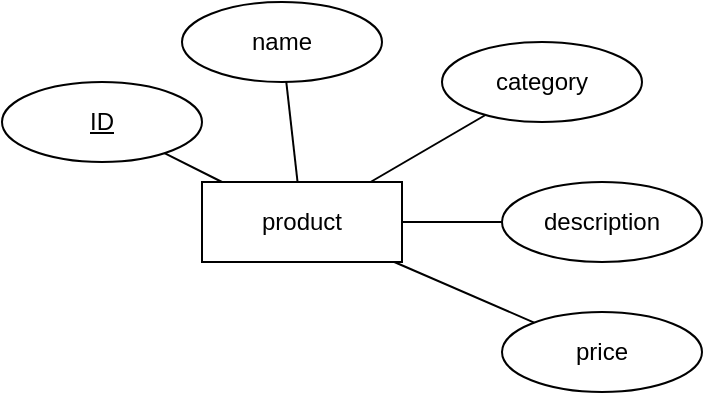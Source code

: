 <mxfile>
    <diagram id="N1Wc-DBXugK0om6_plke" name="Page-1">
        <mxGraphModel dx="1847" dy="1014" grid="1" gridSize="10" guides="1" tooltips="1" connect="1" arrows="1" fold="1" page="1" pageScale="1" pageWidth="827" pageHeight="1169" math="0" shadow="0">
            <root>
                <mxCell id="0"/>
                <mxCell id="1" parent="0"/>
                <mxCell id="2" value="product" style="whiteSpace=wrap;html=1;align=center;" vertex="1" parent="1">
                    <mxGeometry x="360" y="500" width="100" height="40" as="geometry"/>
                </mxCell>
                <mxCell id="3" value="ID" style="ellipse;whiteSpace=wrap;html=1;align=center;fontStyle=4;" vertex="1" parent="1">
                    <mxGeometry x="260" y="450" width="100" height="40" as="geometry"/>
                </mxCell>
                <mxCell id="4" value="name" style="ellipse;whiteSpace=wrap;html=1;align=center;" vertex="1" parent="1">
                    <mxGeometry x="350" y="410" width="100" height="40" as="geometry"/>
                </mxCell>
                <mxCell id="5" value="category" style="ellipse;whiteSpace=wrap;html=1;align=center;" vertex="1" parent="1">
                    <mxGeometry x="480" y="430" width="100" height="40" as="geometry"/>
                </mxCell>
                <mxCell id="6" value="description" style="ellipse;whiteSpace=wrap;html=1;align=center;" vertex="1" parent="1">
                    <mxGeometry x="510" y="500" width="100" height="40" as="geometry"/>
                </mxCell>
                <mxCell id="7" value="price" style="ellipse;whiteSpace=wrap;html=1;align=center;" vertex="1" parent="1">
                    <mxGeometry x="510" y="565" width="100" height="40" as="geometry"/>
                </mxCell>
                <mxCell id="8" value="" style="endArrow=none;html=1;rounded=0;" edge="1" parent="1" source="2" target="7">
                    <mxGeometry relative="1" as="geometry">
                        <mxPoint x="330" y="520" as="sourcePoint"/>
                        <mxPoint x="490" y="520" as="targetPoint"/>
                    </mxGeometry>
                </mxCell>
                <mxCell id="9" value="" style="endArrow=none;html=1;rounded=0;" edge="1" parent="1" source="6" target="2">
                    <mxGeometry relative="1" as="geometry">
                        <mxPoint x="330" y="520" as="sourcePoint"/>
                        <mxPoint x="490" y="520" as="targetPoint"/>
                    </mxGeometry>
                </mxCell>
                <mxCell id="10" value="" style="endArrow=none;html=1;rounded=0;" edge="1" parent="1" source="2" target="5">
                    <mxGeometry relative="1" as="geometry">
                        <mxPoint x="330" y="520" as="sourcePoint"/>
                        <mxPoint x="490" y="520" as="targetPoint"/>
                    </mxGeometry>
                </mxCell>
                <mxCell id="11" value="" style="endArrow=none;html=1;rounded=0;" edge="1" parent="1" source="4" target="2">
                    <mxGeometry relative="1" as="geometry">
                        <mxPoint x="330" y="520" as="sourcePoint"/>
                        <mxPoint x="490" y="520" as="targetPoint"/>
                    </mxGeometry>
                </mxCell>
                <mxCell id="12" value="" style="endArrow=none;html=1;rounded=0;" edge="1" parent="1" source="3" target="2">
                    <mxGeometry relative="1" as="geometry">
                        <mxPoint x="330" y="520" as="sourcePoint"/>
                        <mxPoint x="490" y="520" as="targetPoint"/>
                    </mxGeometry>
                </mxCell>
            </root>
        </mxGraphModel>
    </diagram>
</mxfile>